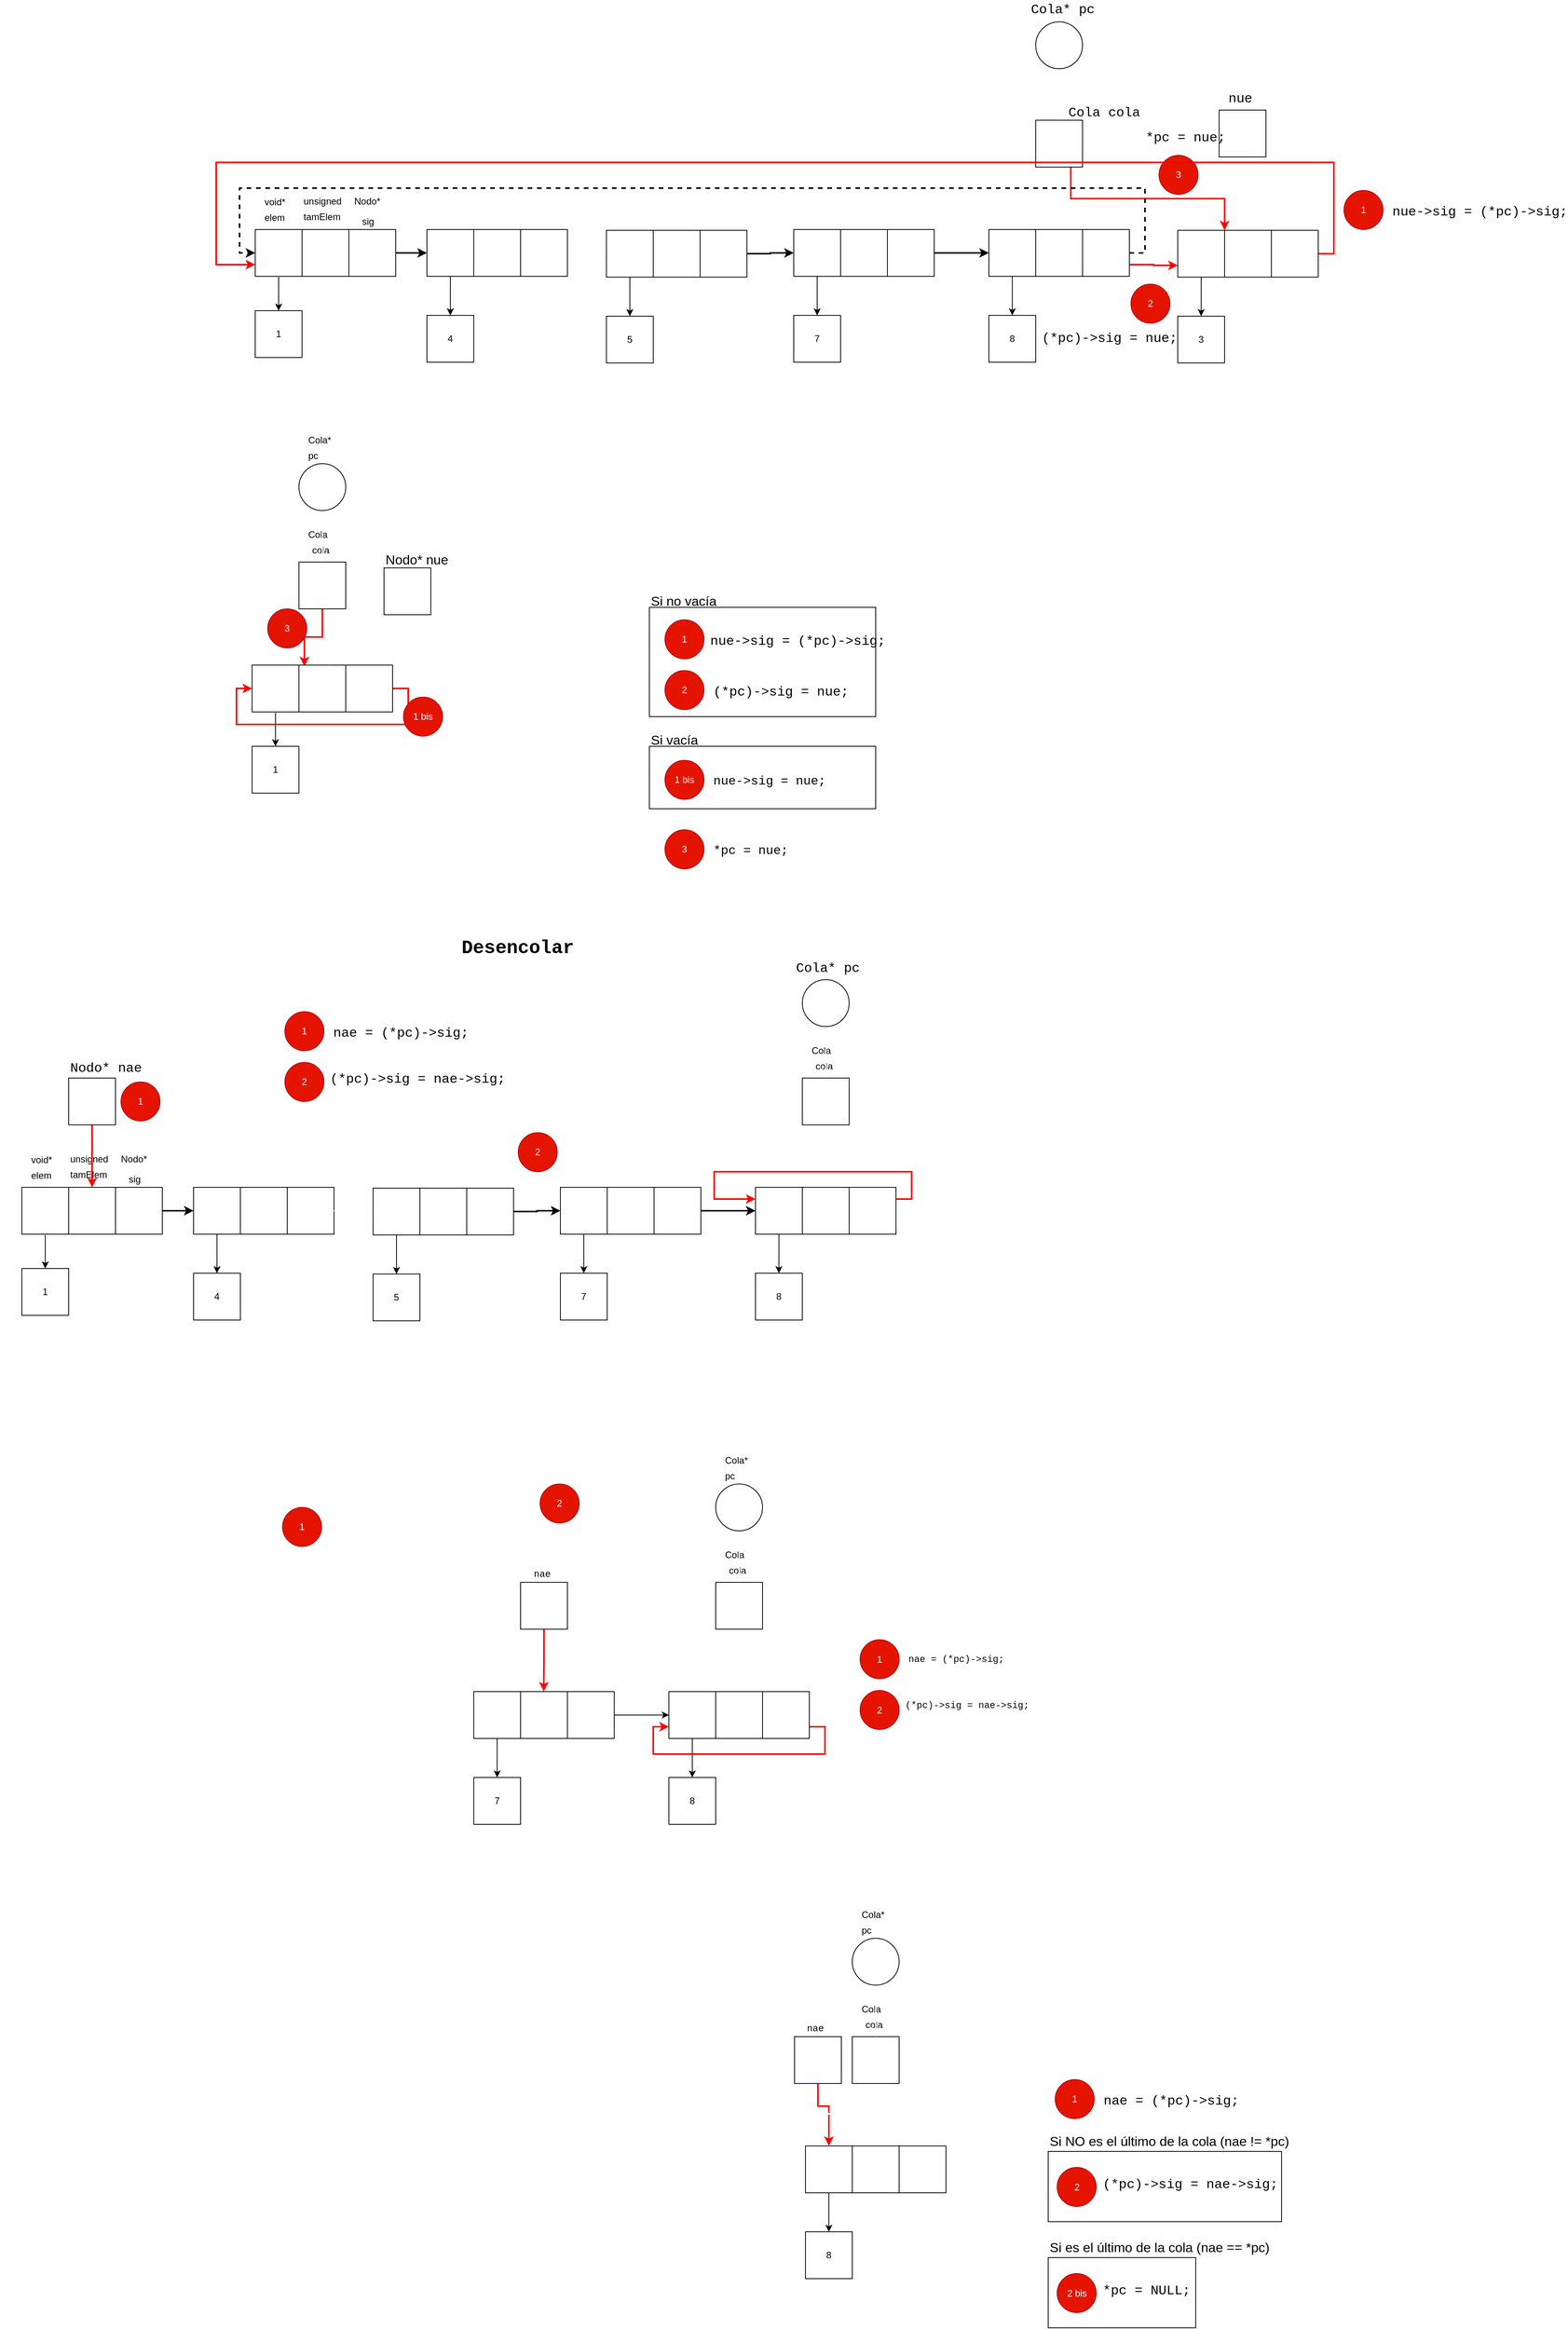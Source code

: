 <mxfile version="15.9.1" type="device"><diagram id="h-V6TTce9Raf0GEPbX3V" name="Page-1"><mxGraphModel dx="1240" dy="643" grid="1" gridSize="10" guides="1" tooltips="1" connect="1" arrows="1" fold="1" page="1" pageScale="1" pageWidth="827" pageHeight="1169" background="#FFFFFF" math="0" shadow="0"><root><mxCell id="0"/><mxCell id="1" parent="0"/><mxCell id="FZhLHTlEQh5WRzr1ODAi-27" value="" style="rounded=0;whiteSpace=wrap;html=1;fontSize=17;" parent="1" vertex="1"><mxGeometry x="1531" y="2798" width="299" height="90" as="geometry"/></mxCell><mxCell id="FZhLHTlEQh5WRzr1ODAi-17" value="" style="rounded=0;whiteSpace=wrap;html=1;fontSize=17;" parent="1" vertex="1"><mxGeometry x="1020" y="998" width="290" height="80" as="geometry"/></mxCell><mxCell id="FZhLHTlEQh5WRzr1ODAi-14" value="" style="rounded=0;whiteSpace=wrap;html=1;fontSize=17;" parent="1" vertex="1"><mxGeometry x="1020" y="820" width="290" height="140" as="geometry"/></mxCell><mxCell id="NhK7sGYe09LY7aqd7yv--6" value="void*" style="text;html=1;resizable=0;points=[];autosize=1;align=left;verticalAlign=top;spacingTop=-4;" parent="1" vertex="1"><mxGeometry x="525" y="291" width="40" height="20" as="geometry"/></mxCell><mxCell id="NhK7sGYe09LY7aqd7yv--11" value="elem" style="text;html=1;resizable=0;points=[];autosize=1;align=left;verticalAlign=top;spacingTop=-4;" parent="1" vertex="1"><mxGeometry x="525" y="311" width="36" height="14" as="geometry"/></mxCell><mxCell id="NhK7sGYe09LY7aqd7yv--12" value="tamElem" style="text;html=1;resizable=0;points=[];autosize=1;align=left;verticalAlign=top;spacingTop=-4;" parent="1" vertex="1"><mxGeometry x="575" y="310" width="60" height="20" as="geometry"/></mxCell><mxCell id="NhK7sGYe09LY7aqd7yv--13" value="unsigned" style="text;html=1;resizable=0;points=[];autosize=1;align=left;verticalAlign=top;spacingTop=-4;" parent="1" vertex="1"><mxGeometry x="575" y="290" width="60" height="20" as="geometry"/></mxCell><mxCell id="NhK7sGYe09LY7aqd7yv--14" value="Nodo*" style="text;html=1;resizable=0;points=[];autosize=1;align=left;verticalAlign=top;spacingTop=-4;" parent="1" vertex="1"><mxGeometry x="640" y="290" width="50" height="20" as="geometry"/></mxCell><mxCell id="NhK7sGYe09LY7aqd7yv--15" value="sig" style="text;html=1;resizable=0;points=[];autosize=1;align=left;verticalAlign=top;spacingTop=-4;" parent="1" vertex="1"><mxGeometry x="650" y="316" width="30" height="20" as="geometry"/></mxCell><mxCell id="NhK7sGYe09LY7aqd7yv--31" value="" style="group" parent="1" vertex="1" connectable="0"><mxGeometry x="965" y="337" width="180" height="170" as="geometry"/></mxCell><mxCell id="NhK7sGYe09LY7aqd7yv--32" value="5" style="rounded=0;whiteSpace=wrap;html=1;" parent="NhK7sGYe09LY7aqd7yv--31" vertex="1"><mxGeometry y="110" width="60" height="60" as="geometry"/></mxCell><mxCell id="NhK7sGYe09LY7aqd7yv--33" value="" style="group" parent="NhK7sGYe09LY7aqd7yv--31" vertex="1" connectable="0"><mxGeometry width="180" height="60" as="geometry"/></mxCell><mxCell id="NhK7sGYe09LY7aqd7yv--34" value="" style="rounded=0;whiteSpace=wrap;html=1;" parent="NhK7sGYe09LY7aqd7yv--33" vertex="1"><mxGeometry x="60" width="60" height="60" as="geometry"/></mxCell><mxCell id="NhK7sGYe09LY7aqd7yv--35" value="" style="rounded=0;whiteSpace=wrap;html=1;" parent="NhK7sGYe09LY7aqd7yv--33" vertex="1"><mxGeometry x="120" width="60" height="60" as="geometry"/></mxCell><mxCell id="NhK7sGYe09LY7aqd7yv--36" value="" style="rounded=0;whiteSpace=wrap;html=1;" parent="NhK7sGYe09LY7aqd7yv--33" vertex="1"><mxGeometry width="60" height="60" as="geometry"/></mxCell><mxCell id="NhK7sGYe09LY7aqd7yv--37" style="edgeStyle=orthogonalEdgeStyle;rounded=0;orthogonalLoop=1;jettySize=auto;html=1;exitX=0.5;exitY=1;exitDx=0;exitDy=0;entryX=0.5;entryY=0;entryDx=0;entryDy=0;" parent="NhK7sGYe09LY7aqd7yv--31" source="NhK7sGYe09LY7aqd7yv--36" target="NhK7sGYe09LY7aqd7yv--32" edge="1"><mxGeometry relative="1" as="geometry"><Array as="points"><mxPoint x="30" y="73"/><mxPoint x="30" y="73"/></Array></mxGeometry></mxCell><mxCell id="NhK7sGYe09LY7aqd7yv--38" value="" style="group" parent="1" vertex="1" connectable="0"><mxGeometry x="1205" y="336" width="180" height="170" as="geometry"/></mxCell><mxCell id="NhK7sGYe09LY7aqd7yv--40" value="" style="group" parent="NhK7sGYe09LY7aqd7yv--38" vertex="1" connectable="0"><mxGeometry width="180" height="60" as="geometry"/></mxCell><mxCell id="NhK7sGYe09LY7aqd7yv--41" value="" style="rounded=0;whiteSpace=wrap;html=1;" parent="NhK7sGYe09LY7aqd7yv--40" vertex="1"><mxGeometry x="60" width="60" height="60" as="geometry"/></mxCell><mxCell id="NhK7sGYe09LY7aqd7yv--42" value="" style="rounded=0;whiteSpace=wrap;html=1;" parent="NhK7sGYe09LY7aqd7yv--40" vertex="1"><mxGeometry x="120" width="60" height="60" as="geometry"/></mxCell><mxCell id="NhK7sGYe09LY7aqd7yv--43" value="" style="rounded=0;whiteSpace=wrap;html=1;" parent="NhK7sGYe09LY7aqd7yv--40" vertex="1"><mxGeometry width="60" height="60" as="geometry"/></mxCell><mxCell id="NhK7sGYe09LY7aqd7yv--4" value="7" style="rounded=0;whiteSpace=wrap;html=1;" parent="NhK7sGYe09LY7aqd7yv--38" vertex="1"><mxGeometry y="110" width="60" height="60" as="geometry"/></mxCell><mxCell id="NhK7sGYe09LY7aqd7yv--44" style="edgeStyle=orthogonalEdgeStyle;rounded=0;orthogonalLoop=1;jettySize=auto;html=1;exitX=0.5;exitY=1;exitDx=0;exitDy=0;entryX=0.5;entryY=0;entryDx=0;entryDy=0;" parent="NhK7sGYe09LY7aqd7yv--38" source="NhK7sGYe09LY7aqd7yv--43" target="NhK7sGYe09LY7aqd7yv--4" edge="1"><mxGeometry relative="1" as="geometry"><mxPoint x="30" y="104" as="targetPoint"/></mxGeometry></mxCell><mxCell id="NhK7sGYe09LY7aqd7yv--45" style="edgeStyle=orthogonalEdgeStyle;rounded=0;orthogonalLoop=1;jettySize=auto;html=1;exitX=1;exitY=0.5;exitDx=0;exitDy=0;entryX=0;entryY=0.5;entryDx=0;entryDy=0;strokeWidth=2;" parent="1" source="NhK7sGYe09LY7aqd7yv--2" target="NhK7sGYe09LY7aqd7yv--22" edge="1"><mxGeometry relative="1" as="geometry"/></mxCell><mxCell id="NhK7sGYe09LY7aqd7yv--47" style="edgeStyle=orthogonalEdgeStyle;rounded=0;orthogonalLoop=1;jettySize=auto;html=1;exitX=1;exitY=0.5;exitDx=0;exitDy=0;entryX=0;entryY=0.5;entryDx=0;entryDy=0;strokeWidth=2;" parent="1" source="NhK7sGYe09LY7aqd7yv--35" target="NhK7sGYe09LY7aqd7yv--43" edge="1"><mxGeometry relative="1" as="geometry"/></mxCell><mxCell id="NhK7sGYe09LY7aqd7yv--48" style="edgeStyle=orthogonalEdgeStyle;rounded=0;orthogonalLoop=1;jettySize=auto;html=1;exitX=1;exitY=0.5;exitDx=0;exitDy=0;entryX=0;entryY=0.5;entryDx=0;entryDy=0;strokeWidth=2;" parent="1" source="NhK7sGYe09LY7aqd7yv--42" target="NhK7sGYe09LY7aqd7yv--29" edge="1"><mxGeometry relative="1" as="geometry"/></mxCell><mxCell id="uF5k51dBmf35UhGaR1Ps-2" style="edgeStyle=orthogonalEdgeStyle;rounded=0;orthogonalLoop=1;jettySize=auto;html=1;exitX=0.5;exitY=1;exitDx=0;exitDy=0;strokeColor=#FFFFFF;strokeWidth=2;fontFamily=Courier New;" parent="1" source="NhK7sGYe09LY7aqd7yv--49" target="NhK7sGYe09LY7aqd7yv--27" edge="1"><mxGeometry relative="1" as="geometry"/></mxCell><mxCell id="sYZirRmN6D4rP3jW5pUC-4" style="edgeStyle=orthogonalEdgeStyle;rounded=0;orthogonalLoop=1;jettySize=auto;html=1;exitX=0.75;exitY=1;exitDx=0;exitDy=0;entryX=1;entryY=0;entryDx=0;entryDy=0;fontFamily=Courier New;fontSize=17;strokeColor=#FF0000;strokeWidth=2;" parent="1" source="NhK7sGYe09LY7aqd7yv--49" target="uF5k51dBmf35UhGaR1Ps-10" edge="1"><mxGeometry relative="1" as="geometry"/></mxCell><mxCell id="NhK7sGYe09LY7aqd7yv--49" value="" style="rounded=0;whiteSpace=wrap;html=1;" parent="1" vertex="1"><mxGeometry x="1515" y="196" width="60" height="60" as="geometry"/></mxCell><mxCell id="NhK7sGYe09LY7aqd7yv--54" value="Cola cola" style="text;html=1;resizable=0;points=[];autosize=1;align=left;verticalAlign=top;spacingTop=-4;fontFamily=Courier New;fontSize=17;" parent="1" vertex="1"><mxGeometry x="1555" y="174" width="102" height="20" as="geometry"/></mxCell><mxCell id="cZeUw-oT_1Wd1EjGPXnX-16" style="edgeStyle=orthogonalEdgeStyle;rounded=0;orthogonalLoop=1;jettySize=auto;html=1;exitX=1;exitY=0.5;exitDx=0;exitDy=0;entryX=0;entryY=0.5;entryDx=0;entryDy=0;strokeColor=#FFFFFF;strokeWidth=2;" parent="1" source="NhK7sGYe09LY7aqd7yv--21" target="NhK7sGYe09LY7aqd7yv--36" edge="1"><mxGeometry relative="1" as="geometry"/></mxCell><mxCell id="cZeUw-oT_1Wd1EjGPXnX-18" style="edgeStyle=orthogonalEdgeStyle;rounded=0;orthogonalLoop=1;jettySize=auto;html=1;exitX=0.5;exitY=1;exitDx=0;exitDy=0;strokeColor=#FFFFFF;strokeWidth=2;entryX=0.5;entryY=0;entryDx=0;entryDy=0;" parent="1" source="cZeUw-oT_1Wd1EjGPXnX-19" edge="1"><mxGeometry relative="1" as="geometry"><Array as="points"><mxPoint x="1545" y="150"/><mxPoint x="1545" y="150"/></Array><mxPoint x="1545" y="196" as="targetPoint"/></mxGeometry></mxCell><mxCell id="cZeUw-oT_1Wd1EjGPXnX-19" value="" style="ellipse;whiteSpace=wrap;html=1;aspect=fixed;" parent="1" vertex="1"><mxGeometry x="1515" y="70" width="60" height="60" as="geometry"/></mxCell><mxCell id="cZeUw-oT_1Wd1EjGPXnX-21" value="Cola* pc" style="text;html=1;resizable=0;points=[];autosize=1;align=left;verticalAlign=top;spacingTop=-4;fontFamily=Courier New;fontSize=17;" parent="1" vertex="1"><mxGeometry x="1506.5" y="42" width="92" height="20" as="geometry"/></mxCell><mxCell id="uF5k51dBmf35UhGaR1Ps-22" value="3" style="ellipse;whiteSpace=wrap;html=1;aspect=fixed;fillColor=#e51400;strokeColor=#B20000;fontColor=#ffffff;" parent="1" vertex="1"><mxGeometry x="1673" y="241" width="50" height="50" as="geometry"/></mxCell><mxCell id="uF5k51dBmf35UhGaR1Ps-26" style="edgeStyle=orthogonalEdgeStyle;rounded=0;orthogonalLoop=1;jettySize=auto;html=1;exitX=0.5;exitY=1;exitDx=0;exitDy=0;entryX=0.5;entryY=0;entryDx=0;entryDy=0;strokeColor=#FFFFFF;strokeWidth=2;fontFamily=Courier New;" parent="1" source="uF5k51dBmf35UhGaR1Ps-23" target="uF5k51dBmf35UhGaR1Ps-8" edge="1"><mxGeometry relative="1" as="geometry"><mxPoint x="1786" y="347.5" as="targetPoint"/></mxGeometry></mxCell><mxCell id="uF5k51dBmf35UhGaR1Ps-23" value="" style="rounded=0;whiteSpace=wrap;html=1;" parent="1" vertex="1"><mxGeometry x="1750" y="183" width="60" height="60" as="geometry"/></mxCell><mxCell id="uF5k51dBmf35UhGaR1Ps-25" value="nue" style="text;html=1;resizable=0;points=[];autosize=1;align=left;verticalAlign=top;spacingTop=-4;fontFamily=Courier New;fontSize=17;" parent="1" vertex="1"><mxGeometry x="1760" y="156" width="40" height="20" as="geometry"/></mxCell><mxCell id="FZhLHTlEQh5WRzr1ODAi-9" style="edgeStyle=orthogonalEdgeStyle;rounded=0;orthogonalLoop=1;jettySize=auto;html=1;exitX=0.5;exitY=1;exitDx=0;exitDy=0;entryX=0.117;entryY=0.025;entryDx=0;entryDy=0;entryPerimeter=0;strokeColor=#FF0000;strokeWidth=2;fontSize=17;" parent="1" source="uF5k51dBmf35UhGaR1Ps-40" target="uF5k51dBmf35UhGaR1Ps-36" edge="1"><mxGeometry relative="1" as="geometry"/></mxCell><mxCell id="uF5k51dBmf35UhGaR1Ps-40" value="" style="rounded=0;whiteSpace=wrap;html=1;" parent="1" vertex="1"><mxGeometry x="571" y="762" width="60" height="60" as="geometry"/></mxCell><mxCell id="uF5k51dBmf35UhGaR1Ps-41" value="cola" style="text;html=1;resizable=0;points=[];autosize=1;align=left;verticalAlign=top;spacingTop=-4;" parent="1" vertex="1"><mxGeometry x="586" y="737" width="40" height="20" as="geometry"/></mxCell><mxCell id="uF5k51dBmf35UhGaR1Ps-42" value="Cola" style="text;html=1;resizable=0;points=[];autosize=1;align=left;verticalAlign=top;spacingTop=-4;" parent="1" vertex="1"><mxGeometry x="581" y="717" width="40" height="20" as="geometry"/></mxCell><mxCell id="uF5k51dBmf35UhGaR1Ps-43" style="edgeStyle=orthogonalEdgeStyle;rounded=0;orthogonalLoop=1;jettySize=auto;html=1;exitX=0.5;exitY=1;exitDx=0;exitDy=0;strokeColor=#FFFFFF;strokeWidth=2;entryX=0.5;entryY=0;entryDx=0;entryDy=0;" parent="1" source="uF5k51dBmf35UhGaR1Ps-44" edge="1"><mxGeometry relative="1" as="geometry"><Array as="points"><mxPoint x="601" y="716"/><mxPoint x="601" y="716"/></Array><mxPoint x="601" y="762" as="targetPoint"/></mxGeometry></mxCell><mxCell id="uF5k51dBmf35UhGaR1Ps-44" value="" style="ellipse;whiteSpace=wrap;html=1;aspect=fixed;" parent="1" vertex="1"><mxGeometry x="571" y="636" width="60" height="60" as="geometry"/></mxCell><mxCell id="uF5k51dBmf35UhGaR1Ps-45" value="pc" style="text;html=1;resizable=0;points=[];autosize=1;align=left;verticalAlign=top;spacingTop=-4;" parent="1" vertex="1"><mxGeometry x="581" y="616" width="30" height="20" as="geometry"/></mxCell><mxCell id="uF5k51dBmf35UhGaR1Ps-46" value="Cola*" style="text;html=1;resizable=0;points=[];autosize=1;align=left;verticalAlign=top;spacingTop=-4;" parent="1" vertex="1"><mxGeometry x="581" y="596" width="40" height="20" as="geometry"/></mxCell><mxCell id="uF5k51dBmf35UhGaR1Ps-65" value="1" style="ellipse;whiteSpace=wrap;html=1;aspect=fixed;fillColor=#e51400;strokeColor=#B20000;fontColor=#ffffff;" parent="1" vertex="1"><mxGeometry x="1040" y="836" width="50" height="50" as="geometry"/></mxCell><mxCell id="uF5k51dBmf35UhGaR1Ps-66" value="2" style="ellipse;whiteSpace=wrap;html=1;aspect=fixed;fillColor=#e51400;strokeColor=#B20000;fontColor=#ffffff;" parent="1" vertex="1"><mxGeometry x="1040" y="901" width="50" height="50" as="geometry"/></mxCell><mxCell id="uF5k51dBmf35UhGaR1Ps-67" value="3" style="ellipse;whiteSpace=wrap;html=1;aspect=fixed;fillColor=#e51400;strokeColor=#B20000;fontColor=#ffffff;" parent="1" vertex="1"><mxGeometry x="1040" y="1105" width="50" height="50" as="geometry"/></mxCell><mxCell id="uF5k51dBmf35UhGaR1Ps-68" value="nue-&amp;gt;sig = (*pc)-&amp;gt;sig;" style="text;html=1;resizable=0;points=[];autosize=1;align=left;verticalAlign=top;spacingTop=-4;fontFamily=Courier New;fontSize=17;" parent="1" vertex="1"><mxGeometry x="1096" y="851" width="234" height="20" as="geometry"/></mxCell><mxCell id="uF5k51dBmf35UhGaR1Ps-69" value="(*pc)-&amp;gt;sig = nue;" style="text;html=1;resizable=0;points=[];autosize=1;align=left;verticalAlign=top;spacingTop=-4;fontFamily=Courier New;fontSize=17;" parent="1" vertex="1"><mxGeometry x="1100" y="916" width="183" height="20" as="geometry"/></mxCell><mxCell id="uF5k51dBmf35UhGaR1Ps-70" value="*pc = nue;" style="text;html=1;resizable=0;points=[];autosize=1;align=left;verticalAlign=top;spacingTop=-4;fontFamily=Courier New;fontSize=16;" parent="1" vertex="1"><mxGeometry x="1100" y="1120" width="90" height="20" as="geometry"/></mxCell><mxCell id="uF5k51dBmf35UhGaR1Ps-102" style="edgeStyle=orthogonalEdgeStyle;rounded=0;orthogonalLoop=1;jettySize=auto;html=1;exitX=1;exitY=0.5;exitDx=0;exitDy=0;entryX=0;entryY=0.5;entryDx=0;entryDy=0;" parent="1" source="uF5k51dBmf35UhGaR1Ps-96" target="uF5k51dBmf35UhGaR1Ps-120" edge="1"><mxGeometry relative="1" as="geometry"/></mxCell><mxCell id="uF5k51dBmf35UhGaR1Ps-104" style="edgeStyle=orthogonalEdgeStyle;rounded=0;orthogonalLoop=1;jettySize=auto;html=1;exitX=0.5;exitY=1;exitDx=0;exitDy=0;entryX=0.5;entryY=0;entryDx=0;entryDy=0;strokeColor=#FFFFFF;strokeWidth=2;fontFamily=Courier New;" parent="1" source="uF5k51dBmf35UhGaR1Ps-105" target="uF5k51dBmf35UhGaR1Ps-118" edge="1"><mxGeometry relative="1" as="geometry"/></mxCell><mxCell id="uF5k51dBmf35UhGaR1Ps-105" value="" style="rounded=0;whiteSpace=wrap;html=1;" parent="1" vertex="1"><mxGeometry x="1105" y="2069" width="60" height="60" as="geometry"/></mxCell><mxCell id="uF5k51dBmf35UhGaR1Ps-106" value="cola" style="text;html=1;resizable=0;points=[];autosize=1;align=left;verticalAlign=top;spacingTop=-4;" parent="1" vertex="1"><mxGeometry x="1120" y="2044" width="40" height="20" as="geometry"/></mxCell><mxCell id="uF5k51dBmf35UhGaR1Ps-107" value="Cola" style="text;html=1;resizable=0;points=[];autosize=1;align=left;verticalAlign=top;spacingTop=-4;" parent="1" vertex="1"><mxGeometry x="1115" y="2024" width="40" height="20" as="geometry"/></mxCell><mxCell id="uF5k51dBmf35UhGaR1Ps-109" style="edgeStyle=orthogonalEdgeStyle;rounded=0;orthogonalLoop=1;jettySize=auto;html=1;exitX=0.5;exitY=1;exitDx=0;exitDy=0;strokeColor=#FFFFFF;strokeWidth=2;entryX=0.5;entryY=0;entryDx=0;entryDy=0;" parent="1" source="uF5k51dBmf35UhGaR1Ps-110" edge="1"><mxGeometry relative="1" as="geometry"><Array as="points"><mxPoint x="1135" y="2023"/><mxPoint x="1135" y="2023"/></Array><mxPoint x="1135" y="2069" as="targetPoint"/></mxGeometry></mxCell><mxCell id="uF5k51dBmf35UhGaR1Ps-110" value="" style="ellipse;whiteSpace=wrap;html=1;aspect=fixed;" parent="1" vertex="1"><mxGeometry x="1105" y="1943" width="60" height="60" as="geometry"/></mxCell><mxCell id="uF5k51dBmf35UhGaR1Ps-111" value="pc" style="text;html=1;resizable=0;points=[];autosize=1;align=left;verticalAlign=top;spacingTop=-4;" parent="1" vertex="1"><mxGeometry x="1115" y="1923" width="30" height="20" as="geometry"/></mxCell><mxCell id="uF5k51dBmf35UhGaR1Ps-112" value="Cola*" style="text;html=1;resizable=0;points=[];autosize=1;align=left;verticalAlign=top;spacingTop=-4;" parent="1" vertex="1"><mxGeometry x="1115" y="1903" width="40" height="20" as="geometry"/></mxCell><mxCell id="uF5k51dBmf35UhGaR1Ps-145" value="1" style="ellipse;whiteSpace=wrap;html=1;aspect=fixed;fillColor=#e51400;strokeColor=#B20000;fontColor=#ffffff;" parent="1" vertex="1"><mxGeometry x="1290" y="2142.5" width="50" height="50" as="geometry"/></mxCell><mxCell id="uF5k51dBmf35UhGaR1Ps-146" value="2" style="ellipse;whiteSpace=wrap;html=1;aspect=fixed;fillColor=#e51400;strokeColor=#B20000;fontColor=#ffffff;" parent="1" vertex="1"><mxGeometry x="1290" y="2207.5" width="50" height="50" as="geometry"/></mxCell><mxCell id="uF5k51dBmf35UhGaR1Ps-154" style="edgeStyle=orthogonalEdgeStyle;rounded=0;orthogonalLoop=1;jettySize=auto;html=1;exitX=0.5;exitY=1;exitDx=0;exitDy=0;entryX=0.5;entryY=0;entryDx=0;entryDy=0;strokeColor=#FF0000;strokeWidth=2;fontFamily=Courier New;" parent="1" source="uF5k51dBmf35UhGaR1Ps-149" edge="1"><mxGeometry relative="1" as="geometry"><mxPoint x="884.667" y="2208.833" as="targetPoint"/></mxGeometry></mxCell><mxCell id="uF5k51dBmf35UhGaR1Ps-149" value="" style="rounded=0;whiteSpace=wrap;html=1;" parent="1" vertex="1"><mxGeometry x="855" y="2069" width="60" height="60" as="geometry"/></mxCell><mxCell id="uF5k51dBmf35UhGaR1Ps-151" value="nae" style="text;html=1;resizable=0;points=[];autosize=1;align=left;verticalAlign=top;spacingTop=-4;fontFamily=Courier New;" parent="1" vertex="1"><mxGeometry x="870" y="2049" width="40" height="20" as="geometry"/></mxCell><mxCell id="uF5k51dBmf35UhGaR1Ps-152" value="1" style="ellipse;whiteSpace=wrap;html=1;aspect=fixed;fillColor=#e51400;strokeColor=#B20000;fontColor=#ffffff;" parent="1" vertex="1"><mxGeometry x="550" y="1973" width="50" height="50" as="geometry"/></mxCell><mxCell id="uF5k51dBmf35UhGaR1Ps-156" value="2" style="ellipse;whiteSpace=wrap;html=1;aspect=fixed;fillColor=#e51400;strokeColor=#B20000;fontColor=#ffffff;" parent="1" vertex="1"><mxGeometry x="880" y="1943" width="50" height="50" as="geometry"/></mxCell><mxCell id="uF5k51dBmf35UhGaR1Ps-157" value="nae = (*pc)-&amp;gt;sig;" style="text;html=1;resizable=0;points=[];autosize=1;align=left;verticalAlign=top;spacingTop=-4;fontFamily=Courier New;" parent="1" vertex="1"><mxGeometry x="1350" y="2157.5" width="140" height="20" as="geometry"/></mxCell><mxCell id="uF5k51dBmf35UhGaR1Ps-158" value="(*pc)-&amp;gt;sig = nae-&amp;gt;sig;" style="text;html=1;resizable=0;points=[];autosize=1;align=left;verticalAlign=top;spacingTop=-4;fontFamily=Courier New;" parent="1" vertex="1"><mxGeometry x="1346" y="2216.5" width="170" height="20" as="geometry"/></mxCell><mxCell id="uF5k51dBmf35UhGaR1Ps-159" style="edgeStyle=orthogonalEdgeStyle;rounded=0;orthogonalLoop=1;jettySize=auto;html=1;exitX=0.5;exitY=1;exitDx=0;exitDy=0;entryX=0.5;entryY=0;entryDx=0;entryDy=0;strokeColor=#FFFFFF;strokeWidth=2;fontFamily=Courier New;" parent="1" source="uF5k51dBmf35UhGaR1Ps-160" target="uF5k51dBmf35UhGaR1Ps-171" edge="1"><mxGeometry relative="1" as="geometry"/></mxCell><mxCell id="uF5k51dBmf35UhGaR1Ps-160" value="" style="rounded=0;whiteSpace=wrap;html=1;" parent="1" vertex="1"><mxGeometry x="1280" y="2651" width="60" height="60" as="geometry"/></mxCell><mxCell id="uF5k51dBmf35UhGaR1Ps-161" value="cola" style="text;html=1;resizable=0;points=[];autosize=1;align=left;verticalAlign=top;spacingTop=-4;" parent="1" vertex="1"><mxGeometry x="1295" y="2626" width="40" height="20" as="geometry"/></mxCell><mxCell id="uF5k51dBmf35UhGaR1Ps-162" value="Cola" style="text;html=1;resizable=0;points=[];autosize=1;align=left;verticalAlign=top;spacingTop=-4;" parent="1" vertex="1"><mxGeometry x="1290" y="2606" width="40" height="20" as="geometry"/></mxCell><mxCell id="uF5k51dBmf35UhGaR1Ps-163" style="edgeStyle=orthogonalEdgeStyle;rounded=0;orthogonalLoop=1;jettySize=auto;html=1;exitX=0.5;exitY=1;exitDx=0;exitDy=0;strokeColor=#FFFFFF;strokeWidth=2;entryX=0.5;entryY=0;entryDx=0;entryDy=0;" parent="1" source="uF5k51dBmf35UhGaR1Ps-164" edge="1"><mxGeometry relative="1" as="geometry"><Array as="points"><mxPoint x="1310" y="2605"/><mxPoint x="1310" y="2605"/></Array><mxPoint x="1310" y="2651" as="targetPoint"/></mxGeometry></mxCell><mxCell id="uF5k51dBmf35UhGaR1Ps-164" value="" style="ellipse;whiteSpace=wrap;html=1;aspect=fixed;" parent="1" vertex="1"><mxGeometry x="1280" y="2525" width="60" height="60" as="geometry"/></mxCell><mxCell id="uF5k51dBmf35UhGaR1Ps-165" value="pc" style="text;html=1;resizable=0;points=[];autosize=1;align=left;verticalAlign=top;spacingTop=-4;" parent="1" vertex="1"><mxGeometry x="1290" y="2505" width="30" height="20" as="geometry"/></mxCell><mxCell id="uF5k51dBmf35UhGaR1Ps-166" value="Cola*" style="text;html=1;resizable=0;points=[];autosize=1;align=left;verticalAlign=top;spacingTop=-4;" parent="1" vertex="1"><mxGeometry x="1290" y="2485" width="40" height="20" as="geometry"/></mxCell><mxCell id="uF5k51dBmf35UhGaR1Ps-176" value="1" style="ellipse;whiteSpace=wrap;html=1;aspect=fixed;fillColor=#e51400;strokeColor=#B20000;fontColor=#ffffff;" parent="1" vertex="1"><mxGeometry x="1540" y="2706" width="50" height="50" as="geometry"/></mxCell><mxCell id="uF5k51dBmf35UhGaR1Ps-177" value="2" style="ellipse;whiteSpace=wrap;html=1;aspect=fixed;fillColor=#e51400;strokeColor=#B20000;fontColor=#ffffff;" parent="1" vertex="1"><mxGeometry x="1542.5" y="2818.5" width="50" height="50" as="geometry"/></mxCell><mxCell id="uF5k51dBmf35UhGaR1Ps-178" value="nae = (*pc)-&amp;gt;sig;" style="text;html=1;resizable=0;points=[];autosize=1;align=left;verticalAlign=top;spacingTop=-4;fontFamily=Courier New;fontSize=17;" parent="1" vertex="1"><mxGeometry x="1600" y="2721" width="140" height="20" as="geometry"/></mxCell><mxCell id="uF5k51dBmf35UhGaR1Ps-179" value="(*pc)-&amp;gt;sig = nae-&amp;gt;sig;" style="text;html=1;resizable=0;points=[];autosize=1;align=left;verticalAlign=top;spacingTop=-4;fontFamily=Courier New;fontSize=17;" parent="1" vertex="1"><mxGeometry x="1598.5" y="2827.5" width="170" height="20" as="geometry"/></mxCell><mxCell id="uF5k51dBmf35UhGaR1Ps-182" style="edgeStyle=orthogonalEdgeStyle;rounded=0;orthogonalLoop=1;jettySize=auto;html=1;exitX=0.5;exitY=1;exitDx=0;exitDy=0;entryX=0.5;entryY=0;entryDx=0;entryDy=0;strokeColor=#FF0000;strokeWidth=2;fontFamily=Courier New;" parent="1" source="uF5k51dBmf35UhGaR1Ps-183" edge="1"><mxGeometry relative="1" as="geometry"><mxPoint x="1250" y="2791" as="targetPoint"/><Array as="points"><mxPoint x="1236" y="2740"/><mxPoint x="1250" y="2740"/></Array></mxGeometry></mxCell><mxCell id="uF5k51dBmf35UhGaR1Ps-183" value="" style="rounded=0;whiteSpace=wrap;html=1;" parent="1" vertex="1"><mxGeometry x="1206" y="2651" width="60" height="60" as="geometry"/></mxCell><mxCell id="uF5k51dBmf35UhGaR1Ps-184" value="nae" style="text;html=1;resizable=0;points=[];autosize=1;align=left;verticalAlign=top;spacingTop=-4;fontFamily=Courier New;" parent="1" vertex="1"><mxGeometry x="1220" y="2631" width="40" height="20" as="geometry"/></mxCell><mxCell id="9Qliz9HQUnf2qOzpe-Vz-4" value="nue-&amp;gt;sig = (*pc)-&amp;gt;sig;" style="text;html=1;resizable=0;points=[];autosize=1;align=left;verticalAlign=top;spacingTop=-4;fontFamily=Courier New;fontSize=17;" parent="1" vertex="1"><mxGeometry x="1970" y="301" width="170" height="20" as="geometry"/></mxCell><mxCell id="9Qliz9HQUnf2qOzpe-Vz-5" value="(*pc)-&amp;gt;sig = nue;" style="text;html=1;resizable=0;points=[];autosize=1;align=left;verticalAlign=top;spacingTop=-4;fontFamily=Courier New;fontSize=17;" parent="1" vertex="1"><mxGeometry x="1521" y="463" width="140" height="20" as="geometry"/></mxCell><mxCell id="9Qliz9HQUnf2qOzpe-Vz-6" value="*pc = nue;" style="text;html=1;resizable=0;points=[];autosize=1;align=left;verticalAlign=top;spacingTop=-4;fontFamily=Courier New;fontSize=17;" parent="1" vertex="1"><mxGeometry x="1654" y="206" width="90" height="20" as="geometry"/></mxCell><mxCell id="9Qliz9HQUnf2qOzpe-Vz-7" value="void*" style="text;html=1;resizable=0;points=[];autosize=1;align=left;verticalAlign=top;spacingTop=-4;" parent="1" vertex="1"><mxGeometry x="226" y="1518" width="40" height="20" as="geometry"/></mxCell><mxCell id="9Qliz9HQUnf2qOzpe-Vz-8" value="elem" style="text;html=1;resizable=0;points=[];autosize=1;align=left;verticalAlign=top;spacingTop=-4;" parent="1" vertex="1"><mxGeometry x="226" y="1538" width="36" height="14" as="geometry"/></mxCell><mxCell id="9Qliz9HQUnf2qOzpe-Vz-9" value="tamElem" style="text;html=1;resizable=0;points=[];autosize=1;align=left;verticalAlign=top;spacingTop=-4;" parent="1" vertex="1"><mxGeometry x="276" y="1537" width="60" height="20" as="geometry"/></mxCell><mxCell id="9Qliz9HQUnf2qOzpe-Vz-10" value="unsigned" style="text;html=1;resizable=0;points=[];autosize=1;align=left;verticalAlign=top;spacingTop=-4;" parent="1" vertex="1"><mxGeometry x="276" y="1517" width="60" height="20" as="geometry"/></mxCell><mxCell id="9Qliz9HQUnf2qOzpe-Vz-11" value="Nodo*" style="text;html=1;resizable=0;points=[];autosize=1;align=left;verticalAlign=top;spacingTop=-4;" parent="1" vertex="1"><mxGeometry x="341" y="1517" width="50" height="20" as="geometry"/></mxCell><mxCell id="9Qliz9HQUnf2qOzpe-Vz-12" value="sig" style="text;html=1;resizable=0;points=[];autosize=1;align=left;verticalAlign=top;spacingTop=-4;" parent="1" vertex="1"><mxGeometry x="351" y="1543" width="30" height="20" as="geometry"/></mxCell><mxCell id="9Qliz9HQUnf2qOzpe-Vz-13" value="" style="group" parent="1" vertex="1" connectable="0"><mxGeometry x="436" y="1563" width="180" height="170" as="geometry"/></mxCell><mxCell id="9Qliz9HQUnf2qOzpe-Vz-14" value="4" style="rounded=0;whiteSpace=wrap;html=1;" parent="9Qliz9HQUnf2qOzpe-Vz-13" vertex="1"><mxGeometry y="110" width="60" height="60" as="geometry"/></mxCell><mxCell id="9Qliz9HQUnf2qOzpe-Vz-15" value="" style="group" parent="9Qliz9HQUnf2qOzpe-Vz-13" vertex="1" connectable="0"><mxGeometry width="180" height="60" as="geometry"/></mxCell><mxCell id="9Qliz9HQUnf2qOzpe-Vz-16" value="" style="rounded=0;whiteSpace=wrap;html=1;" parent="9Qliz9HQUnf2qOzpe-Vz-15" vertex="1"><mxGeometry x="60" width="60" height="60" as="geometry"/></mxCell><mxCell id="9Qliz9HQUnf2qOzpe-Vz-17" value="" style="rounded=0;whiteSpace=wrap;html=1;" parent="9Qliz9HQUnf2qOzpe-Vz-15" vertex="1"><mxGeometry x="120" width="60" height="60" as="geometry"/></mxCell><mxCell id="9Qliz9HQUnf2qOzpe-Vz-18" value="" style="rounded=0;whiteSpace=wrap;html=1;" parent="9Qliz9HQUnf2qOzpe-Vz-15" vertex="1"><mxGeometry width="60" height="60" as="geometry"/></mxCell><mxCell id="9Qliz9HQUnf2qOzpe-Vz-19" style="edgeStyle=orthogonalEdgeStyle;rounded=0;orthogonalLoop=1;jettySize=auto;html=1;exitX=0.5;exitY=1;exitDx=0;exitDy=0;entryX=0.5;entryY=0;entryDx=0;entryDy=0;" parent="9Qliz9HQUnf2qOzpe-Vz-13" source="9Qliz9HQUnf2qOzpe-Vz-18" target="9Qliz9HQUnf2qOzpe-Vz-14" edge="1"><mxGeometry relative="1" as="geometry"/></mxCell><mxCell id="9Qliz9HQUnf2qOzpe-Vz-20" value="" style="group" parent="1" vertex="1" connectable="0"><mxGeometry x="666" y="1564" width="180" height="170" as="geometry"/></mxCell><mxCell id="9Qliz9HQUnf2qOzpe-Vz-21" value="5" style="rounded=0;whiteSpace=wrap;html=1;" parent="9Qliz9HQUnf2qOzpe-Vz-20" vertex="1"><mxGeometry y="110" width="60" height="60" as="geometry"/></mxCell><mxCell id="9Qliz9HQUnf2qOzpe-Vz-22" value="" style="group" parent="9Qliz9HQUnf2qOzpe-Vz-20" vertex="1" connectable="0"><mxGeometry width="180" height="60" as="geometry"/></mxCell><mxCell id="9Qliz9HQUnf2qOzpe-Vz-23" value="" style="rounded=0;whiteSpace=wrap;html=1;" parent="9Qliz9HQUnf2qOzpe-Vz-22" vertex="1"><mxGeometry x="60" width="60" height="60" as="geometry"/></mxCell><mxCell id="9Qliz9HQUnf2qOzpe-Vz-24" value="" style="rounded=0;whiteSpace=wrap;html=1;" parent="9Qliz9HQUnf2qOzpe-Vz-22" vertex="1"><mxGeometry x="120" width="60" height="60" as="geometry"/></mxCell><mxCell id="9Qliz9HQUnf2qOzpe-Vz-25" value="" style="rounded=0;whiteSpace=wrap;html=1;" parent="9Qliz9HQUnf2qOzpe-Vz-22" vertex="1"><mxGeometry width="60" height="60" as="geometry"/></mxCell><mxCell id="9Qliz9HQUnf2qOzpe-Vz-26" style="edgeStyle=orthogonalEdgeStyle;rounded=0;orthogonalLoop=1;jettySize=auto;html=1;exitX=0.5;exitY=1;exitDx=0;exitDy=0;entryX=0.5;entryY=0;entryDx=0;entryDy=0;" parent="9Qliz9HQUnf2qOzpe-Vz-20" source="9Qliz9HQUnf2qOzpe-Vz-25" target="9Qliz9HQUnf2qOzpe-Vz-21" edge="1"><mxGeometry relative="1" as="geometry"><Array as="points"><mxPoint x="30" y="73"/><mxPoint x="30" y="73"/></Array></mxGeometry></mxCell><mxCell id="9Qliz9HQUnf2qOzpe-Vz-34" style="edgeStyle=orthogonalEdgeStyle;rounded=0;orthogonalLoop=1;jettySize=auto;html=1;exitX=1;exitY=0.5;exitDx=0;exitDy=0;entryX=0;entryY=0.5;entryDx=0;entryDy=0;strokeWidth=2;" parent="1" source="9Qliz9HQUnf2qOzpe-Vz-60" target="9Qliz9HQUnf2qOzpe-Vz-18" edge="1"><mxGeometry relative="1" as="geometry"/></mxCell><mxCell id="9Qliz9HQUnf2qOzpe-Vz-35" style="edgeStyle=orthogonalEdgeStyle;rounded=0;orthogonalLoop=1;jettySize=auto;html=1;exitX=1;exitY=0.5;exitDx=0;exitDy=0;entryX=0;entryY=0.5;entryDx=0;entryDy=0;strokeWidth=2;" parent="1" source="9Qliz9HQUnf2qOzpe-Vz-24" target="9Qliz9HQUnf2qOzpe-Vz-31" edge="1"><mxGeometry relative="1" as="geometry"/></mxCell><mxCell id="9Qliz9HQUnf2qOzpe-Vz-36" style="edgeStyle=orthogonalEdgeStyle;rounded=0;orthogonalLoop=1;jettySize=auto;html=1;exitX=1;exitY=0.5;exitDx=0;exitDy=0;entryX=0;entryY=0.5;entryDx=0;entryDy=0;strokeWidth=2;" parent="1" source="9Qliz9HQUnf2qOzpe-Vz-30" target="9Qliz9HQUnf2qOzpe-Vz-53" edge="1"><mxGeometry relative="1" as="geometry"/></mxCell><mxCell id="9Qliz9HQUnf2qOzpe-Vz-37" style="edgeStyle=orthogonalEdgeStyle;rounded=0;orthogonalLoop=1;jettySize=auto;html=1;exitX=0.5;exitY=1;exitDx=0;exitDy=0;entryX=0.5;entryY=0;entryDx=0;entryDy=0;strokeColor=#FFFFFF;strokeWidth=2;fontFamily=Courier New;" parent="1" source="9Qliz9HQUnf2qOzpe-Vz-38" target="9Qliz9HQUnf2qOzpe-Vz-51" edge="1"><mxGeometry relative="1" as="geometry"/></mxCell><mxCell id="9Qliz9HQUnf2qOzpe-Vz-38" value="" style="rounded=0;whiteSpace=wrap;html=1;" parent="1" vertex="1"><mxGeometry x="1216" y="1423" width="60" height="60" as="geometry"/></mxCell><mxCell id="9Qliz9HQUnf2qOzpe-Vz-39" value="cola" style="text;html=1;resizable=0;points=[];autosize=1;align=left;verticalAlign=top;spacingTop=-4;" parent="1" vertex="1"><mxGeometry x="1231" y="1398" width="40" height="20" as="geometry"/></mxCell><mxCell id="9Qliz9HQUnf2qOzpe-Vz-40" value="Cola" style="text;html=1;resizable=0;points=[];autosize=1;align=left;verticalAlign=top;spacingTop=-4;" parent="1" vertex="1"><mxGeometry x="1226" y="1378" width="40" height="20" as="geometry"/></mxCell><mxCell id="9Qliz9HQUnf2qOzpe-Vz-41" style="edgeStyle=orthogonalEdgeStyle;rounded=0;orthogonalLoop=1;jettySize=auto;html=1;exitX=1;exitY=0.5;exitDx=0;exitDy=0;entryX=0;entryY=0.5;entryDx=0;entryDy=0;strokeColor=#FFFFFF;strokeWidth=2;" parent="1" source="9Qliz9HQUnf2qOzpe-Vz-17" target="9Qliz9HQUnf2qOzpe-Vz-25" edge="1"><mxGeometry relative="1" as="geometry"/></mxCell><mxCell id="9Qliz9HQUnf2qOzpe-Vz-42" style="edgeStyle=orthogonalEdgeStyle;rounded=0;orthogonalLoop=1;jettySize=auto;html=1;exitX=0.5;exitY=1;exitDx=0;exitDy=0;strokeColor=#FFFFFF;strokeWidth=2;entryX=0.5;entryY=0;entryDx=0;entryDy=0;" parent="1" source="9Qliz9HQUnf2qOzpe-Vz-43" edge="1"><mxGeometry relative="1" as="geometry"><Array as="points"><mxPoint x="1246" y="1377"/><mxPoint x="1246" y="1377"/></Array><mxPoint x="1246" y="1423" as="targetPoint"/></mxGeometry></mxCell><mxCell id="9Qliz9HQUnf2qOzpe-Vz-43" value="" style="ellipse;whiteSpace=wrap;html=1;aspect=fixed;" parent="1" vertex="1"><mxGeometry x="1216" y="1297" width="60" height="60" as="geometry"/></mxCell><mxCell id="9Qliz9HQUnf2qOzpe-Vz-45" value="Cola* pc" style="text;html=1;resizable=0;points=[];autosize=1;align=left;verticalAlign=top;spacingTop=-4;fontFamily=Courier New;fontSize=17;" parent="1" vertex="1"><mxGeometry x="1206" y="1270" width="92" height="20" as="geometry"/></mxCell><mxCell id="9Qliz9HQUnf2qOzpe-Vz-46" style="edgeStyle=orthogonalEdgeStyle;rounded=0;orthogonalLoop=1;jettySize=auto;html=1;exitX=1;exitY=0.5;exitDx=0;exitDy=0;entryX=0;entryY=0.5;entryDx=0;entryDy=0;strokeColor=#FFFFFF;strokeWidth=2;fontFamily=Courier New;" parent="1" source="9Qliz9HQUnf2qOzpe-Vz-52" target="9Qliz9HQUnf2qOzpe-Vz-61" edge="1"><mxGeometry relative="1" as="geometry"><Array as="points"><mxPoint x="1366" y="1593"/><mxPoint x="1366" y="1507"/><mxPoint x="196" y="1507"/><mxPoint x="196" y="1593"/></Array></mxGeometry></mxCell><mxCell id="9Qliz9HQUnf2qOzpe-Vz-63" style="edgeStyle=orthogonalEdgeStyle;rounded=0;orthogonalLoop=1;jettySize=auto;html=1;exitX=0.5;exitY=1;exitDx=0;exitDy=0;entryX=0.5;entryY=0;entryDx=0;entryDy=0;strokeColor=#FF0000;strokeWidth=2;fontFamily=Courier New;" parent="1" source="9Qliz9HQUnf2qOzpe-Vz-64" edge="1"><mxGeometry relative="1" as="geometry"><mxPoint x="306" y="1563" as="targetPoint"/></mxGeometry></mxCell><mxCell id="9Qliz9HQUnf2qOzpe-Vz-64" value="" style="rounded=0;whiteSpace=wrap;html=1;" parent="1" vertex="1"><mxGeometry x="276" y="1423" width="60" height="60" as="geometry"/></mxCell><mxCell id="9Qliz9HQUnf2qOzpe-Vz-65" value="Nodo* nae" style="text;html=1;resizable=0;points=[];autosize=1;align=left;verticalAlign=top;spacingTop=-4;fontFamily=Courier New;fontSize=17;" parent="1" vertex="1"><mxGeometry x="276" y="1398" width="110" height="20" as="geometry"/></mxCell><mxCell id="uF5k51dBmf35UhGaR1Ps-6" value="3" style="rounded=0;whiteSpace=wrap;html=1;" parent="1" vertex="1"><mxGeometry x="1697" y="447" width="60" height="60" as="geometry"/></mxCell><mxCell id="uF5k51dBmf35UhGaR1Ps-11" style="edgeStyle=orthogonalEdgeStyle;rounded=0;orthogonalLoop=1;jettySize=auto;html=1;exitX=0.5;exitY=1;exitDx=0;exitDy=0;entryX=0.5;entryY=0;entryDx=0;entryDy=0;" parent="1" source="uF5k51dBmf35UhGaR1Ps-10" target="uF5k51dBmf35UhGaR1Ps-6" edge="1"><mxGeometry relative="1" as="geometry"/></mxCell><mxCell id="NhK7sGYe09LY7aqd7yv--25" value="8" style="rounded=0;whiteSpace=wrap;html=1;" parent="1" vertex="1"><mxGeometry x="1455" y="446" width="60" height="60" as="geometry"/></mxCell><mxCell id="NhK7sGYe09LY7aqd7yv--30" style="edgeStyle=orthogonalEdgeStyle;rounded=0;orthogonalLoop=1;jettySize=auto;html=1;exitX=0.5;exitY=1;exitDx=0;exitDy=0;entryX=0.5;entryY=0;entryDx=0;entryDy=0;" parent="1" source="NhK7sGYe09LY7aqd7yv--29" target="NhK7sGYe09LY7aqd7yv--25" edge="1"><mxGeometry relative="1" as="geometry"/></mxCell><mxCell id="NhK7sGYe09LY7aqd7yv--27" value="" style="rounded=0;whiteSpace=wrap;html=1;" parent="1" vertex="1"><mxGeometry x="1515" y="336" width="60" height="60" as="geometry"/></mxCell><mxCell id="sYZirRmN6D4rP3jW5pUC-1" style="edgeStyle=orthogonalEdgeStyle;rounded=0;orthogonalLoop=1;jettySize=auto;html=1;exitX=1;exitY=0.5;exitDx=0;exitDy=0;entryX=0;entryY=0.5;entryDx=0;entryDy=0;dashed=1;strokeWidth=2;" parent="1" source="NhK7sGYe09LY7aqd7yv--28" target="NhK7sGYe09LY7aqd7yv--3" edge="1"><mxGeometry relative="1" as="geometry"><Array as="points"><mxPoint x="1655" y="366"/><mxPoint x="1655" y="283"/><mxPoint x="495" y="283"/><mxPoint x="495" y="366"/></Array></mxGeometry></mxCell><mxCell id="sYZirRmN6D4rP3jW5pUC-3" style="edgeStyle=orthogonalEdgeStyle;rounded=0;orthogonalLoop=1;jettySize=auto;html=1;exitX=1;exitY=0.75;exitDx=0;exitDy=0;entryX=0;entryY=0.75;entryDx=0;entryDy=0;fontFamily=Courier New;fontSize=17;strokeColor=#FF0000;strokeWidth=2;" parent="1" source="NhK7sGYe09LY7aqd7yv--28" target="uF5k51dBmf35UhGaR1Ps-10" edge="1"><mxGeometry relative="1" as="geometry"/></mxCell><mxCell id="NhK7sGYe09LY7aqd7yv--28" value="" style="rounded=0;whiteSpace=wrap;html=1;" parent="1" vertex="1"><mxGeometry x="1575" y="336" width="60" height="60" as="geometry"/></mxCell><mxCell id="NhK7sGYe09LY7aqd7yv--29" value="" style="rounded=0;whiteSpace=wrap;html=1;" parent="1" vertex="1"><mxGeometry x="1455" y="336" width="60" height="60" as="geometry"/></mxCell><mxCell id="uF5k51dBmf35UhGaR1Ps-8" value="" style="rounded=0;whiteSpace=wrap;html=1;" parent="1" vertex="1"><mxGeometry x="1757" y="337" width="60" height="60" as="geometry"/></mxCell><mxCell id="sYZirRmN6D4rP3jW5pUC-2" style="edgeStyle=orthogonalEdgeStyle;rounded=0;orthogonalLoop=1;jettySize=auto;html=1;exitX=1;exitY=0.5;exitDx=0;exitDy=0;fontFamily=Courier New;fontSize=17;entryX=0;entryY=0.75;entryDx=0;entryDy=0;strokeWidth=2;strokeColor=#FF0000;" parent="1" source="uF5k51dBmf35UhGaR1Ps-9" target="NhK7sGYe09LY7aqd7yv--3" edge="1"><mxGeometry relative="1" as="geometry"><mxPoint x="528" y="135" as="targetPoint"/><Array as="points"><mxPoint x="1897" y="367"/><mxPoint x="1897" y="250"/><mxPoint x="465" y="250"/><mxPoint x="465" y="381"/></Array></mxGeometry></mxCell><mxCell id="uF5k51dBmf35UhGaR1Ps-9" value="" style="rounded=0;whiteSpace=wrap;html=1;" parent="1" vertex="1"><mxGeometry x="1817" y="337" width="60" height="60" as="geometry"/></mxCell><mxCell id="uF5k51dBmf35UhGaR1Ps-10" value="" style="rounded=0;whiteSpace=wrap;html=1;" parent="1" vertex="1"><mxGeometry x="1697" y="337" width="60" height="60" as="geometry"/></mxCell><mxCell id="uF5k51dBmf35UhGaR1Ps-14" value="1" style="ellipse;whiteSpace=wrap;html=1;aspect=fixed;fillColor=#e51400;strokeColor=#B20000;fontColor=#ffffff;" parent="1" vertex="1"><mxGeometry x="1910" y="286" width="50" height="50" as="geometry"/></mxCell><mxCell id="uF5k51dBmf35UhGaR1Ps-34" style="edgeStyle=orthogonalEdgeStyle;rounded=0;orthogonalLoop=1;jettySize=auto;html=1;exitX=0.5;exitY=1;exitDx=0;exitDy=0;" parent="1" edge="1"><mxGeometry relative="1" as="geometry"><mxPoint x="541" y="955" as="sourcePoint"/><mxPoint x="541" y="998" as="targetPoint"/></mxGeometry></mxCell><mxCell id="uF5k51dBmf35UhGaR1Ps-39" value="1" style="rounded=0;whiteSpace=wrap;html=1;" parent="1" vertex="1"><mxGeometry x="511" y="998" width="60" height="60" as="geometry"/></mxCell><mxCell id="uF5k51dBmf35UhGaR1Ps-36" value="" style="rounded=0;whiteSpace=wrap;html=1;" parent="1" vertex="1"><mxGeometry x="571" y="894" width="60" height="60" as="geometry"/></mxCell><mxCell id="FZhLHTlEQh5WRzr1ODAi-11" style="edgeStyle=orthogonalEdgeStyle;rounded=0;orthogonalLoop=1;jettySize=auto;html=1;exitX=1;exitY=0.5;exitDx=0;exitDy=0;entryX=0;entryY=0.5;entryDx=0;entryDy=0;strokeColor=#FF0000;strokeWidth=2;fontSize=17;" parent="1" source="uF5k51dBmf35UhGaR1Ps-37" target="uF5k51dBmf35UhGaR1Ps-38" edge="1"><mxGeometry relative="1" as="geometry"><Array as="points"><mxPoint x="711" y="924"/><mxPoint x="711" y="970"/><mxPoint x="491" y="970"/><mxPoint x="491" y="924"/></Array></mxGeometry></mxCell><mxCell id="uF5k51dBmf35UhGaR1Ps-37" value="" style="rounded=0;whiteSpace=wrap;html=1;" parent="1" vertex="1"><mxGeometry x="631" y="894" width="60" height="60" as="geometry"/></mxCell><mxCell id="uF5k51dBmf35UhGaR1Ps-38" value="" style="rounded=0;whiteSpace=wrap;html=1;" parent="1" vertex="1"><mxGeometry x="511" y="894" width="60" height="60" as="geometry"/></mxCell><mxCell id="uMO7jobgPB8aSFB-xOqp-4" value="1" style="ellipse;whiteSpace=wrap;html=1;aspect=fixed;fillColor=#e51400;strokeColor=#B20000;fontColor=#ffffff;" parent="1" vertex="1"><mxGeometry x="553" y="1338" width="50" height="50" as="geometry"/></mxCell><mxCell id="uMO7jobgPB8aSFB-xOqp-5" value="2" style="ellipse;whiteSpace=wrap;html=1;aspect=fixed;fillColor=#e51400;strokeColor=#B20000;fontColor=#ffffff;" parent="1" vertex="1"><mxGeometry x="553" y="1403" width="50" height="50" as="geometry"/></mxCell><mxCell id="uMO7jobgPB8aSFB-xOqp-6" value="nae = (*pc)-&amp;gt;sig;" style="text;html=1;resizable=0;points=[];autosize=1;align=left;verticalAlign=top;spacingTop=-4;fontFamily=Courier New;fontSize=17;" parent="1" vertex="1"><mxGeometry x="613" y="1353" width="140" height="20" as="geometry"/></mxCell><mxCell id="uMO7jobgPB8aSFB-xOqp-7" value="(*pc)-&amp;gt;sig = nae-&amp;gt;sig;" style="text;html=1;resizable=0;points=[];autosize=1;align=left;verticalAlign=top;spacingTop=-4;fontFamily=Courier New;fontSize=17;" parent="1" vertex="1"><mxGeometry x="609" y="1412" width="170" height="20" as="geometry"/></mxCell><mxCell id="9Qliz9HQUnf2qOzpe-Vz-49" value="8" style="rounded=0;whiteSpace=wrap;html=1;" parent="1" vertex="1"><mxGeometry x="1156" y="1673" width="60" height="60" as="geometry"/></mxCell><mxCell id="9Qliz9HQUnf2qOzpe-Vz-54" style="edgeStyle=orthogonalEdgeStyle;rounded=0;orthogonalLoop=1;jettySize=auto;html=1;exitX=0.5;exitY=1;exitDx=0;exitDy=0;entryX=0.5;entryY=0;entryDx=0;entryDy=0;" parent="1" source="9Qliz9HQUnf2qOzpe-Vz-53" target="9Qliz9HQUnf2qOzpe-Vz-49" edge="1"><mxGeometry relative="1" as="geometry"/></mxCell><mxCell id="9Qliz9HQUnf2qOzpe-Vz-51" value="" style="rounded=0;whiteSpace=wrap;html=1;" parent="1" vertex="1"><mxGeometry x="1216" y="1563" width="60" height="60" as="geometry"/></mxCell><mxCell id="sYZirRmN6D4rP3jW5pUC-6" style="edgeStyle=orthogonalEdgeStyle;rounded=0;orthogonalLoop=1;jettySize=auto;html=1;exitX=1;exitY=0.25;exitDx=0;exitDy=0;entryX=0;entryY=0.25;entryDx=0;entryDy=0;fontFamily=Courier New;fontSize=24;strokeColor=#FF0000;strokeWidth=2;" parent="1" source="9Qliz9HQUnf2qOzpe-Vz-52" target="9Qliz9HQUnf2qOzpe-Vz-53" edge="1"><mxGeometry relative="1" as="geometry"><Array as="points"><mxPoint x="1356" y="1578"/><mxPoint x="1356" y="1543"/><mxPoint x="1103" y="1543"/><mxPoint x="1103" y="1578"/></Array></mxGeometry></mxCell><mxCell id="9Qliz9HQUnf2qOzpe-Vz-52" value="" style="rounded=0;whiteSpace=wrap;html=1;" parent="1" vertex="1"><mxGeometry x="1276" y="1563" width="60" height="60" as="geometry"/></mxCell><mxCell id="9Qliz9HQUnf2qOzpe-Vz-53" value="" style="rounded=0;whiteSpace=wrap;html=1;" parent="1" vertex="1"><mxGeometry x="1156" y="1563" width="60" height="60" as="geometry"/></mxCell><mxCell id="uF5k51dBmf35UhGaR1Ps-169" value="8" style="rounded=0;whiteSpace=wrap;html=1;" parent="1" vertex="1"><mxGeometry x="1220" y="2901" width="60" height="60" as="geometry"/></mxCell><mxCell id="uF5k51dBmf35UhGaR1Ps-174" style="edgeStyle=orthogonalEdgeStyle;rounded=0;orthogonalLoop=1;jettySize=auto;html=1;exitX=0.5;exitY=1;exitDx=0;exitDy=0;entryX=0.5;entryY=0;entryDx=0;entryDy=0;" parent="1" source="uF5k51dBmf35UhGaR1Ps-173" target="uF5k51dBmf35UhGaR1Ps-169" edge="1"><mxGeometry relative="1" as="geometry"/></mxCell><mxCell id="uF5k51dBmf35UhGaR1Ps-171" value="" style="rounded=0;whiteSpace=wrap;html=1;" parent="1" vertex="1"><mxGeometry x="1280" y="2791" width="60" height="60" as="geometry"/></mxCell><mxCell id="uF5k51dBmf35UhGaR1Ps-175" style="edgeStyle=orthogonalEdgeStyle;rounded=0;orthogonalLoop=1;jettySize=auto;html=1;exitX=1;exitY=0.5;exitDx=0;exitDy=0;entryX=-0.017;entryY=0.633;entryDx=0;entryDy=0;entryPerimeter=0;strokeColor=#FFFFFF;strokeWidth=2;fontFamily=Courier New;" parent="1" source="uF5k51dBmf35UhGaR1Ps-172" target="uF5k51dBmf35UhGaR1Ps-173" edge="1"><mxGeometry relative="1" as="geometry"><Array as="points"><mxPoint x="1420" y="2821"/><mxPoint x="1420" y="2750"/><mxPoint x="1200" y="2750"/><mxPoint x="1200" y="2829"/></Array></mxGeometry></mxCell><mxCell id="uF5k51dBmf35UhGaR1Ps-172" value="" style="rounded=0;whiteSpace=wrap;html=1;" parent="1" vertex="1"><mxGeometry x="1340" y="2791" width="60" height="60" as="geometry"/></mxCell><mxCell id="uF5k51dBmf35UhGaR1Ps-173" value="" style="rounded=0;whiteSpace=wrap;html=1;" parent="1" vertex="1"><mxGeometry x="1220" y="2791" width="60" height="60" as="geometry"/></mxCell><mxCell id="FZhLHTlEQh5WRzr1ODAi-6" style="edgeStyle=orthogonalEdgeStyle;rounded=0;orthogonalLoop=1;jettySize=auto;html=1;exitX=0.5;exitY=1;exitDx=0;exitDy=0;strokeColor=#FFFFFF;strokeWidth=2;fontSize=17;" parent="1" source="FZhLHTlEQh5WRzr1ODAi-4" edge="1"><mxGeometry relative="1" as="geometry"><mxPoint x="610" y="894" as="targetPoint"/><Array as="points"><mxPoint x="710" y="862"/><mxPoint x="610" y="862"/><mxPoint x="610" y="894"/></Array></mxGeometry></mxCell><mxCell id="FZhLHTlEQh5WRzr1ODAi-4" value="" style="rounded=0;whiteSpace=wrap;html=1;" parent="1" vertex="1"><mxGeometry x="680" y="769.5" width="60" height="60" as="geometry"/></mxCell><mxCell id="FZhLHTlEQh5WRzr1ODAi-5" value="Nodo* nue" style="text;html=1;resizable=0;points=[];autosize=1;align=left;verticalAlign=top;spacingTop=-4;fontSize=17;" parent="1" vertex="1"><mxGeometry x="680" y="747" width="100" height="20" as="geometry"/></mxCell><mxCell id="FZhLHTlEQh5WRzr1ODAi-10" value="3" style="ellipse;whiteSpace=wrap;html=1;aspect=fixed;fillColor=#e51400;strokeColor=#B20000;fontColor=#ffffff;" parent="1" vertex="1"><mxGeometry x="531" y="822" width="50" height="50" as="geometry"/></mxCell><mxCell id="FZhLHTlEQh5WRzr1ODAi-12" value="1 bis" style="ellipse;whiteSpace=wrap;html=1;aspect=fixed;fillColor=#e51400;strokeColor=#B20000;fontColor=#ffffff;" parent="1" vertex="1"><mxGeometry x="1040" y="1016" width="50" height="50" as="geometry"/></mxCell><mxCell id="FZhLHTlEQh5WRzr1ODAi-13" value="nue-&amp;gt;sig = nue;" style="text;html=1;resizable=0;points=[];autosize=1;align=left;verticalAlign=top;spacingTop=-4;fontFamily=Courier New;fontSize=16;" parent="1" vertex="1"><mxGeometry x="1100" y="1031" width="120" height="20" as="geometry"/></mxCell><mxCell id="FZhLHTlEQh5WRzr1ODAi-16" value="Si no vacía" style="text;html=1;resizable=0;points=[];autosize=1;align=left;verticalAlign=top;spacingTop=-4;fontSize=17;" parent="1" vertex="1"><mxGeometry x="1020" y="799.5" width="100" height="20" as="geometry"/></mxCell><mxCell id="FZhLHTlEQh5WRzr1ODAi-18" value="Si vacía" style="text;html=1;resizable=0;points=[];autosize=1;align=left;verticalAlign=top;spacingTop=-4;fontSize=17;" parent="1" vertex="1"><mxGeometry x="1020" y="978" width="80" height="20" as="geometry"/></mxCell><mxCell id="FZhLHTlEQh5WRzr1ODAi-19" value="1 bis" style="ellipse;whiteSpace=wrap;html=1;aspect=fixed;fillColor=#e51400;strokeColor=#B20000;fontColor=#ffffff;" parent="1" vertex="1"><mxGeometry x="705" y="935" width="50" height="50" as="geometry"/></mxCell><mxCell id="9Qliz9HQUnf2qOzpe-Vz-57" style="edgeStyle=orthogonalEdgeStyle;rounded=0;orthogonalLoop=1;jettySize=auto;html=1;exitX=0.5;exitY=1;exitDx=0;exitDy=0;" parent="1" edge="1"><mxGeometry relative="1" as="geometry"><mxPoint x="246" y="1624" as="sourcePoint"/><mxPoint x="246" y="1667" as="targetPoint"/></mxGeometry></mxCell><mxCell id="9Qliz9HQUnf2qOzpe-Vz-62" value="1" style="rounded=0;whiteSpace=wrap;html=1;" parent="1" vertex="1"><mxGeometry x="216" y="1667" width="60" height="60" as="geometry"/></mxCell><mxCell id="FZhLHTlEQh5WRzr1ODAi-23" style="edgeStyle=orthogonalEdgeStyle;rounded=0;orthogonalLoop=1;jettySize=auto;html=1;exitX=1;exitY=0.5;exitDx=0;exitDy=0;entryX=0;entryY=0.5;entryDx=0;entryDy=0;strokeColor=#FFFFFF;strokeWidth=2;fontSize=17;dashed=1;" parent="1" source="uF5k51dBmf35UhGaR1Ps-119" target="uF5k51dBmf35UhGaR1Ps-97" edge="1"><mxGeometry relative="1" as="geometry"><Array as="points"><mxPoint x="1245" y="2239"/><mxPoint x="1245" y="2189"/><mxPoint x="775" y="2189"/><mxPoint x="775" y="2239"/></Array></mxGeometry></mxCell><mxCell id="uF5k51dBmf35UhGaR1Ps-116" value="8" style="rounded=0;whiteSpace=wrap;html=1;" parent="1" vertex="1"><mxGeometry x="1045" y="2319" width="60" height="60" as="geometry"/></mxCell><mxCell id="uF5k51dBmf35UhGaR1Ps-121" style="edgeStyle=orthogonalEdgeStyle;rounded=0;orthogonalLoop=1;jettySize=auto;html=1;exitX=0.5;exitY=1;exitDx=0;exitDy=0;entryX=0.5;entryY=0;entryDx=0;entryDy=0;" parent="1" source="uF5k51dBmf35UhGaR1Ps-120" target="uF5k51dBmf35UhGaR1Ps-116" edge="1"><mxGeometry relative="1" as="geometry"/></mxCell><mxCell id="uF5k51dBmf35UhGaR1Ps-118" value="" style="rounded=0;whiteSpace=wrap;html=1;" parent="1" vertex="1"><mxGeometry x="1105" y="2209" width="60" height="60" as="geometry"/></mxCell><mxCell id="FZhLHTlEQh5WRzr1ODAi-25" style="edgeStyle=orthogonalEdgeStyle;rounded=0;orthogonalLoop=1;jettySize=auto;html=1;exitX=1;exitY=0.75;exitDx=0;exitDy=0;entryX=0;entryY=0.75;entryDx=0;entryDy=0;strokeColor=#FF0000;strokeWidth=2;fontSize=17;" parent="1" source="uF5k51dBmf35UhGaR1Ps-119" target="uF5k51dBmf35UhGaR1Ps-120" edge="1"><mxGeometry relative="1" as="geometry"><Array as="points"><mxPoint x="1245" y="2254"/><mxPoint x="1245" y="2289"/><mxPoint x="1025" y="2289"/><mxPoint x="1025" y="2254"/></Array></mxGeometry></mxCell><mxCell id="uF5k51dBmf35UhGaR1Ps-119" value="" style="rounded=0;whiteSpace=wrap;html=1;" parent="1" vertex="1"><mxGeometry x="1165" y="2209" width="60" height="60" as="geometry"/></mxCell><mxCell id="uF5k51dBmf35UhGaR1Ps-120" value="" style="rounded=0;whiteSpace=wrap;html=1;" parent="1" vertex="1"><mxGeometry x="1045" y="2209" width="60" height="60" as="geometry"/></mxCell><mxCell id="uF5k51dBmf35UhGaR1Ps-94" value="" style="group" parent="1" vertex="1" connectable="0"><mxGeometry x="795" y="2209" width="180" height="60" as="geometry"/></mxCell><mxCell id="uF5k51dBmf35UhGaR1Ps-95" value="" style="rounded=0;whiteSpace=wrap;html=1;" parent="uF5k51dBmf35UhGaR1Ps-94" vertex="1"><mxGeometry x="60" width="60" height="60" as="geometry"/></mxCell><mxCell id="uF5k51dBmf35UhGaR1Ps-96" value="" style="rounded=0;whiteSpace=wrap;html=1;" parent="uF5k51dBmf35UhGaR1Ps-94" vertex="1"><mxGeometry x="120" width="60" height="60" as="geometry"/></mxCell><mxCell id="uF5k51dBmf35UhGaR1Ps-97" value="" style="rounded=0;whiteSpace=wrap;html=1;" parent="uF5k51dBmf35UhGaR1Ps-94" vertex="1"><mxGeometry width="60" height="60" as="geometry"/></mxCell><mxCell id="uF5k51dBmf35UhGaR1Ps-98" value="7" style="rounded=0;whiteSpace=wrap;html=1;" parent="1" vertex="1"><mxGeometry x="795" y="2319" width="60" height="60" as="geometry"/></mxCell><mxCell id="uF5k51dBmf35UhGaR1Ps-99" style="edgeStyle=orthogonalEdgeStyle;rounded=0;orthogonalLoop=1;jettySize=auto;html=1;exitX=0.5;exitY=1;exitDx=0;exitDy=0;entryX=0.5;entryY=0;entryDx=0;entryDy=0;" parent="1" source="uF5k51dBmf35UhGaR1Ps-97" target="uF5k51dBmf35UhGaR1Ps-98" edge="1"><mxGeometry relative="1" as="geometry"><mxPoint x="825" y="2313" as="targetPoint"/></mxGeometry></mxCell><mxCell id="FZhLHTlEQh5WRzr1ODAi-28" value="Si NO es el último de la cola (nae != *pc)" style="text;html=1;resizable=0;points=[];autosize=1;align=left;verticalAlign=top;spacingTop=-4;fontSize=17;" parent="1" vertex="1"><mxGeometry x="1531" y="2772.5" width="320" height="20" as="geometry"/></mxCell><mxCell id="FZhLHTlEQh5WRzr1ODAi-29" value="" style="rounded=0;whiteSpace=wrap;html=1;fontSize=17;" parent="1" vertex="1"><mxGeometry x="1531" y="2934" width="189" height="90" as="geometry"/></mxCell><mxCell id="FZhLHTlEQh5WRzr1ODAi-30" value="2 bis" style="ellipse;whiteSpace=wrap;html=1;aspect=fixed;fillColor=#e51400;strokeColor=#B20000;fontColor=#ffffff;" parent="1" vertex="1"><mxGeometry x="1542.5" y="2954.5" width="50" height="50" as="geometry"/></mxCell><mxCell id="FZhLHTlEQh5WRzr1ODAi-31" value="*pc = NULL;" style="text;html=1;resizable=0;points=[];autosize=1;align=left;verticalAlign=top;spacingTop=-4;fontFamily=Courier New;fontSize=17;" parent="1" vertex="1"><mxGeometry x="1598.5" y="2963.5" width="90" height="20" as="geometry"/></mxCell><mxCell id="FZhLHTlEQh5WRzr1ODAi-32" value="Si es el último de la cola (nae == *pc)" style="text;html=1;resizable=0;points=[];autosize=1;align=left;verticalAlign=top;spacingTop=-4;fontSize=17;" parent="1" vertex="1"><mxGeometry x="1531" y="2908.5" width="300" height="20" as="geometry"/></mxCell><mxCell id="uF5k51dBmf35UhGaR1Ps-15" value="2" style="ellipse;whiteSpace=wrap;html=1;aspect=fixed;fillColor=#e51400;strokeColor=#B20000;fontColor=#ffffff;" parent="1" vertex="1"><mxGeometry x="1637" y="406" width="50" height="50" as="geometry"/></mxCell><mxCell id="9Qliz9HQUnf2qOzpe-Vz-59" value="" style="rounded=0;whiteSpace=wrap;html=1;" parent="1" vertex="1"><mxGeometry x="276" y="1563" width="60" height="60" as="geometry"/></mxCell><mxCell id="9Qliz9HQUnf2qOzpe-Vz-60" value="" style="rounded=0;whiteSpace=wrap;html=1;" parent="1" vertex="1"><mxGeometry x="336" y="1563" width="60" height="60" as="geometry"/></mxCell><mxCell id="9Qliz9HQUnf2qOzpe-Vz-61" value="" style="rounded=0;whiteSpace=wrap;html=1;" parent="1" vertex="1"><mxGeometry x="216" y="1563" width="60" height="60" as="geometry"/></mxCell><mxCell id="9Qliz9HQUnf2qOzpe-Vz-28" value="" style="group" parent="1" vertex="1" connectable="0"><mxGeometry x="906" y="1563" width="180" height="60" as="geometry"/></mxCell><mxCell id="9Qliz9HQUnf2qOzpe-Vz-29" value="" style="rounded=0;whiteSpace=wrap;html=1;" parent="9Qliz9HQUnf2qOzpe-Vz-28" vertex="1"><mxGeometry x="60" width="60" height="60" as="geometry"/></mxCell><mxCell id="9Qliz9HQUnf2qOzpe-Vz-30" value="" style="rounded=0;whiteSpace=wrap;html=1;" parent="9Qliz9HQUnf2qOzpe-Vz-28" vertex="1"><mxGeometry x="120" width="60" height="60" as="geometry"/></mxCell><mxCell id="9Qliz9HQUnf2qOzpe-Vz-31" value="" style="rounded=0;whiteSpace=wrap;html=1;" parent="9Qliz9HQUnf2qOzpe-Vz-28" vertex="1"><mxGeometry width="60" height="60" as="geometry"/></mxCell><mxCell id="9Qliz9HQUnf2qOzpe-Vz-32" value="7" style="rounded=0;whiteSpace=wrap;html=1;" parent="1" vertex="1"><mxGeometry x="906" y="1673" width="60" height="60" as="geometry"/></mxCell><mxCell id="9Qliz9HQUnf2qOzpe-Vz-33" style="edgeStyle=orthogonalEdgeStyle;rounded=0;orthogonalLoop=1;jettySize=auto;html=1;exitX=0.5;exitY=1;exitDx=0;exitDy=0;entryX=0.5;entryY=0;entryDx=0;entryDy=0;" parent="1" source="9Qliz9HQUnf2qOzpe-Vz-31" target="9Qliz9HQUnf2qOzpe-Vz-32" edge="1"><mxGeometry relative="1" as="geometry"><mxPoint x="936" y="1667" as="targetPoint"/></mxGeometry></mxCell><mxCell id="NhK7sGYe09LY7aqd7yv--5" style="edgeStyle=orthogonalEdgeStyle;rounded=0;orthogonalLoop=1;jettySize=auto;html=1;exitX=0.5;exitY=1;exitDx=0;exitDy=0;" parent="1" edge="1"><mxGeometry x="515" y="336" as="geometry"><mxPoint x="545" y="397" as="sourcePoint"/><mxPoint x="545" y="440" as="targetPoint"/></mxGeometry></mxCell><mxCell id="NhK7sGYe09LY7aqd7yv--16" value="" style="group" parent="1" vertex="1" connectable="0"><mxGeometry x="515" y="336" width="180" height="60" as="geometry"/></mxCell><mxCell id="NhK7sGYe09LY7aqd7yv--1" value="" style="rounded=0;whiteSpace=wrap;html=1;" parent="NhK7sGYe09LY7aqd7yv--16" vertex="1"><mxGeometry x="60" width="60" height="60" as="geometry"/></mxCell><mxCell id="NhK7sGYe09LY7aqd7yv--2" value="" style="rounded=0;whiteSpace=wrap;html=1;" parent="NhK7sGYe09LY7aqd7yv--16" vertex="1"><mxGeometry x="120" width="60" height="60" as="geometry"/></mxCell><mxCell id="NhK7sGYe09LY7aqd7yv--3" value="" style="rounded=0;whiteSpace=wrap;html=1;" parent="NhK7sGYe09LY7aqd7yv--16" vertex="1"><mxGeometry width="60" height="60" as="geometry"/></mxCell><mxCell id="NhK7sGYe09LY7aqd7yv--39" value="1" style="rounded=0;whiteSpace=wrap;html=1;" parent="1" vertex="1"><mxGeometry x="515" y="440" width="60" height="60" as="geometry"/></mxCell><mxCell id="NhK7sGYe09LY7aqd7yv--18" value="4" style="rounded=0;whiteSpace=wrap;html=1;" parent="1" vertex="1"><mxGeometry x="735" y="446" width="60" height="60" as="geometry"/></mxCell><mxCell id="NhK7sGYe09LY7aqd7yv--19" value="" style="group" parent="1" vertex="1" connectable="0"><mxGeometry x="735" y="336" width="180" height="60" as="geometry"/></mxCell><mxCell id="NhK7sGYe09LY7aqd7yv--20" value="" style="rounded=0;whiteSpace=wrap;html=1;" parent="NhK7sGYe09LY7aqd7yv--19" vertex="1"><mxGeometry x="60" width="60" height="60" as="geometry"/></mxCell><mxCell id="NhK7sGYe09LY7aqd7yv--21" value="" style="rounded=0;whiteSpace=wrap;html=1;" parent="NhK7sGYe09LY7aqd7yv--19" vertex="1"><mxGeometry x="120" width="60" height="60" as="geometry"/></mxCell><mxCell id="NhK7sGYe09LY7aqd7yv--22" value="" style="rounded=0;whiteSpace=wrap;html=1;" parent="NhK7sGYe09LY7aqd7yv--19" vertex="1"><mxGeometry width="60" height="60" as="geometry"/></mxCell><mxCell id="NhK7sGYe09LY7aqd7yv--17" style="edgeStyle=orthogonalEdgeStyle;rounded=0;orthogonalLoop=1;jettySize=auto;html=1;exitX=0.5;exitY=1;exitDx=0;exitDy=0;entryX=0.5;entryY=0;entryDx=0;entryDy=0;" parent="1" source="NhK7sGYe09LY7aqd7yv--22" target="NhK7sGYe09LY7aqd7yv--18" edge="1"><mxGeometry x="735" y="336" as="geometry"/></mxCell><mxCell id="sYZirRmN6D4rP3jW5pUC-5" value="Desencolar" style="text;html=1;align=center;verticalAlign=middle;resizable=0;points=[];autosize=1;strokeColor=none;fillColor=none;fontSize=24;fontFamily=Courier New;fontStyle=1" parent="1" vertex="1"><mxGeometry x="774" y="1240" width="154" height="33" as="geometry"/></mxCell><mxCell id="sYZirRmN6D4rP3jW5pUC-7" value="1" style="ellipse;whiteSpace=wrap;html=1;aspect=fixed;fillColor=#e51400;strokeColor=#B20000;fontColor=#ffffff;" parent="1" vertex="1"><mxGeometry x="343" y="1428" width="50" height="50" as="geometry"/></mxCell><mxCell id="sYZirRmN6D4rP3jW5pUC-8" value="2" style="ellipse;whiteSpace=wrap;html=1;aspect=fixed;fillColor=#e51400;strokeColor=#B20000;fontColor=#ffffff;" parent="1" vertex="1"><mxGeometry x="852" y="1493" width="50" height="50" as="geometry"/></mxCell></root></mxGraphModel></diagram></mxfile>